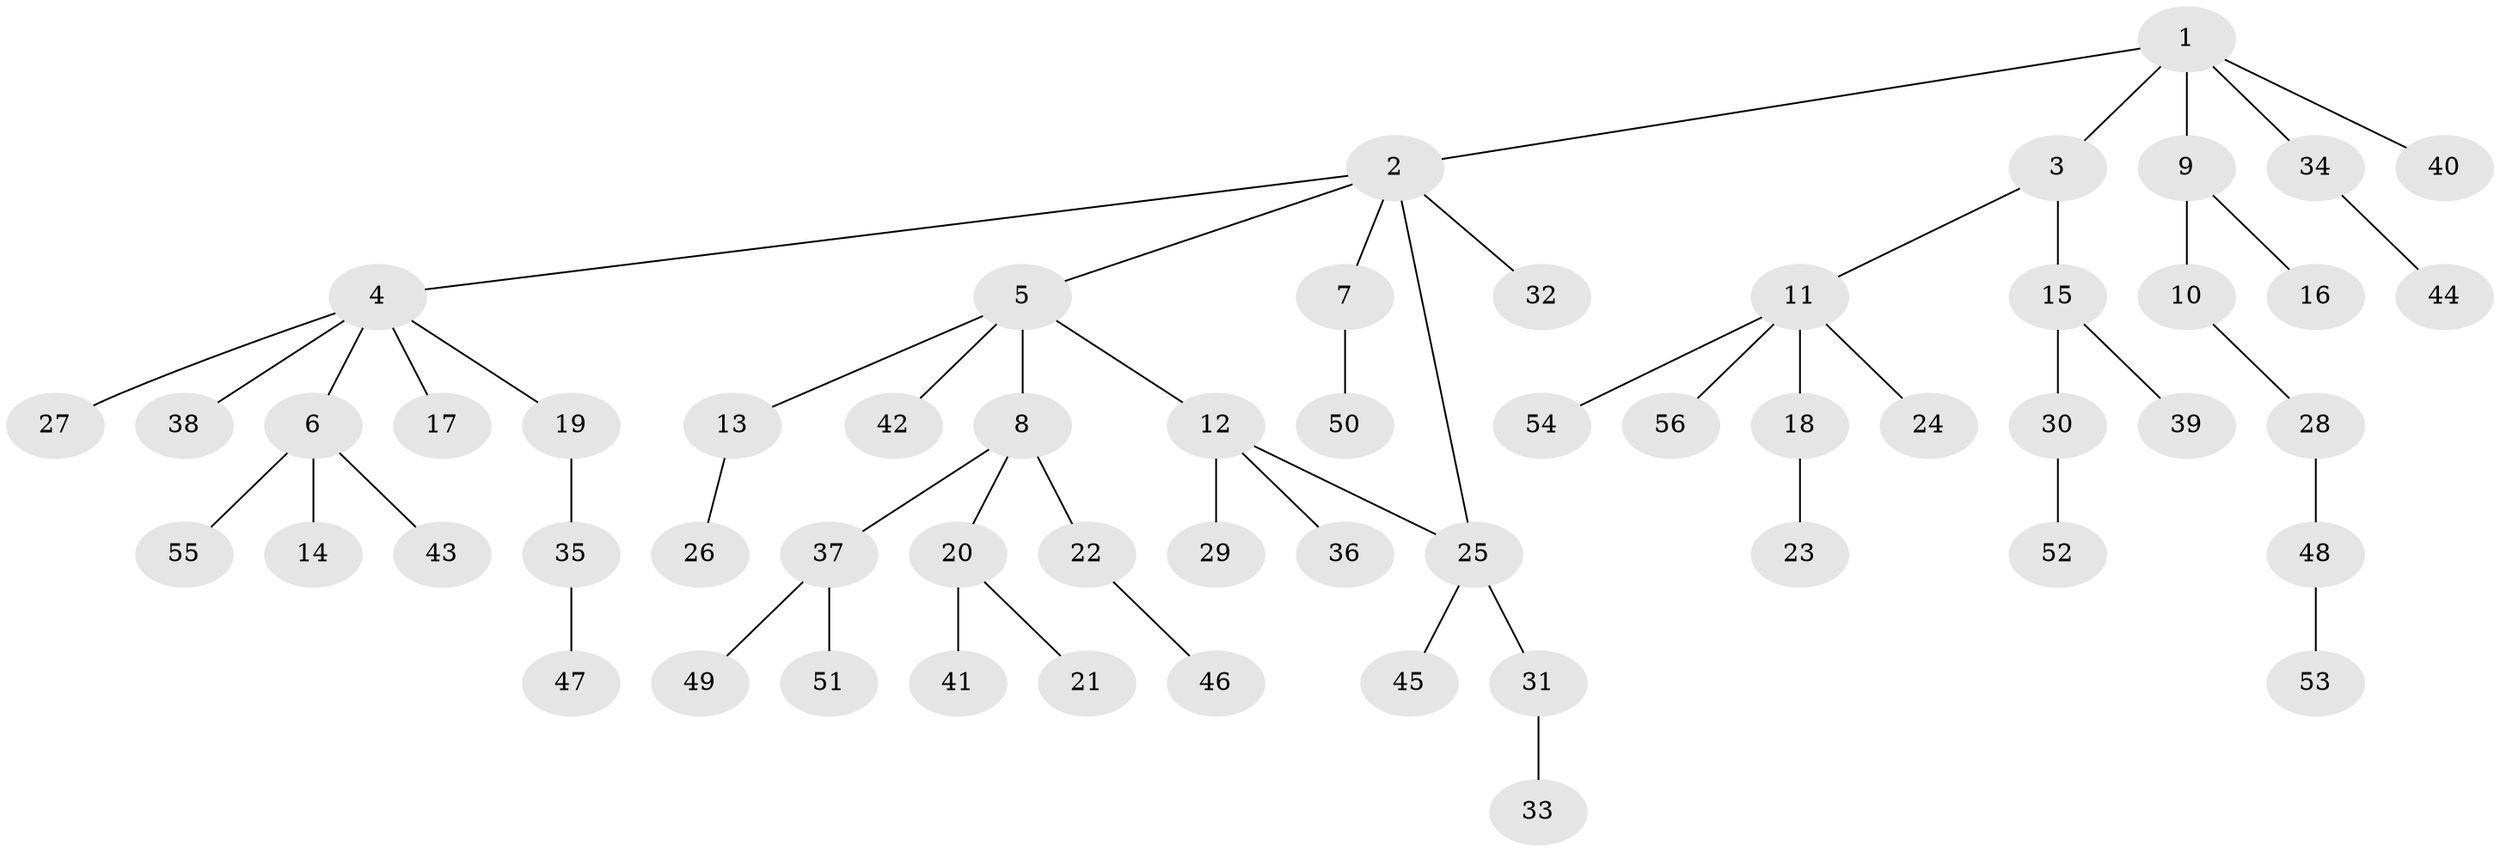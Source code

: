 // Generated by graph-tools (version 1.1) at 2025/13/03/09/25 04:13:17]
// undirected, 56 vertices, 56 edges
graph export_dot {
graph [start="1"]
  node [color=gray90,style=filled];
  1;
  2;
  3;
  4;
  5;
  6;
  7;
  8;
  9;
  10;
  11;
  12;
  13;
  14;
  15;
  16;
  17;
  18;
  19;
  20;
  21;
  22;
  23;
  24;
  25;
  26;
  27;
  28;
  29;
  30;
  31;
  32;
  33;
  34;
  35;
  36;
  37;
  38;
  39;
  40;
  41;
  42;
  43;
  44;
  45;
  46;
  47;
  48;
  49;
  50;
  51;
  52;
  53;
  54;
  55;
  56;
  1 -- 2;
  1 -- 3;
  1 -- 9;
  1 -- 34;
  1 -- 40;
  2 -- 4;
  2 -- 5;
  2 -- 7;
  2 -- 25;
  2 -- 32;
  3 -- 11;
  3 -- 15;
  4 -- 6;
  4 -- 17;
  4 -- 19;
  4 -- 27;
  4 -- 38;
  5 -- 8;
  5 -- 12;
  5 -- 13;
  5 -- 42;
  6 -- 14;
  6 -- 43;
  6 -- 55;
  7 -- 50;
  8 -- 20;
  8 -- 22;
  8 -- 37;
  9 -- 10;
  9 -- 16;
  10 -- 28;
  11 -- 18;
  11 -- 24;
  11 -- 54;
  11 -- 56;
  12 -- 29;
  12 -- 36;
  12 -- 25;
  13 -- 26;
  15 -- 30;
  15 -- 39;
  18 -- 23;
  19 -- 35;
  20 -- 21;
  20 -- 41;
  22 -- 46;
  25 -- 31;
  25 -- 45;
  28 -- 48;
  30 -- 52;
  31 -- 33;
  34 -- 44;
  35 -- 47;
  37 -- 49;
  37 -- 51;
  48 -- 53;
}
